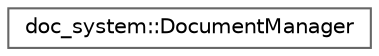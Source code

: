 digraph "Graphical Class Hierarchy"
{
 // INTERACTIVE_SVG=YES
 // LATEX_PDF_SIZE
  bgcolor="transparent";
  edge [fontname=Helvetica,fontsize=10,labelfontname=Helvetica,labelfontsize=10];
  node [fontname=Helvetica,fontsize=10,shape=box,height=0.2,width=0.4];
  rankdir="LR";
  Node0 [id="Node000000",label="doc_system::DocumentManager",height=0.2,width=0.4,color="grey40", fillcolor="white", style="filled",URL="$classdoc__system_1_1_document_manager.html",tooltip=" "];
}
